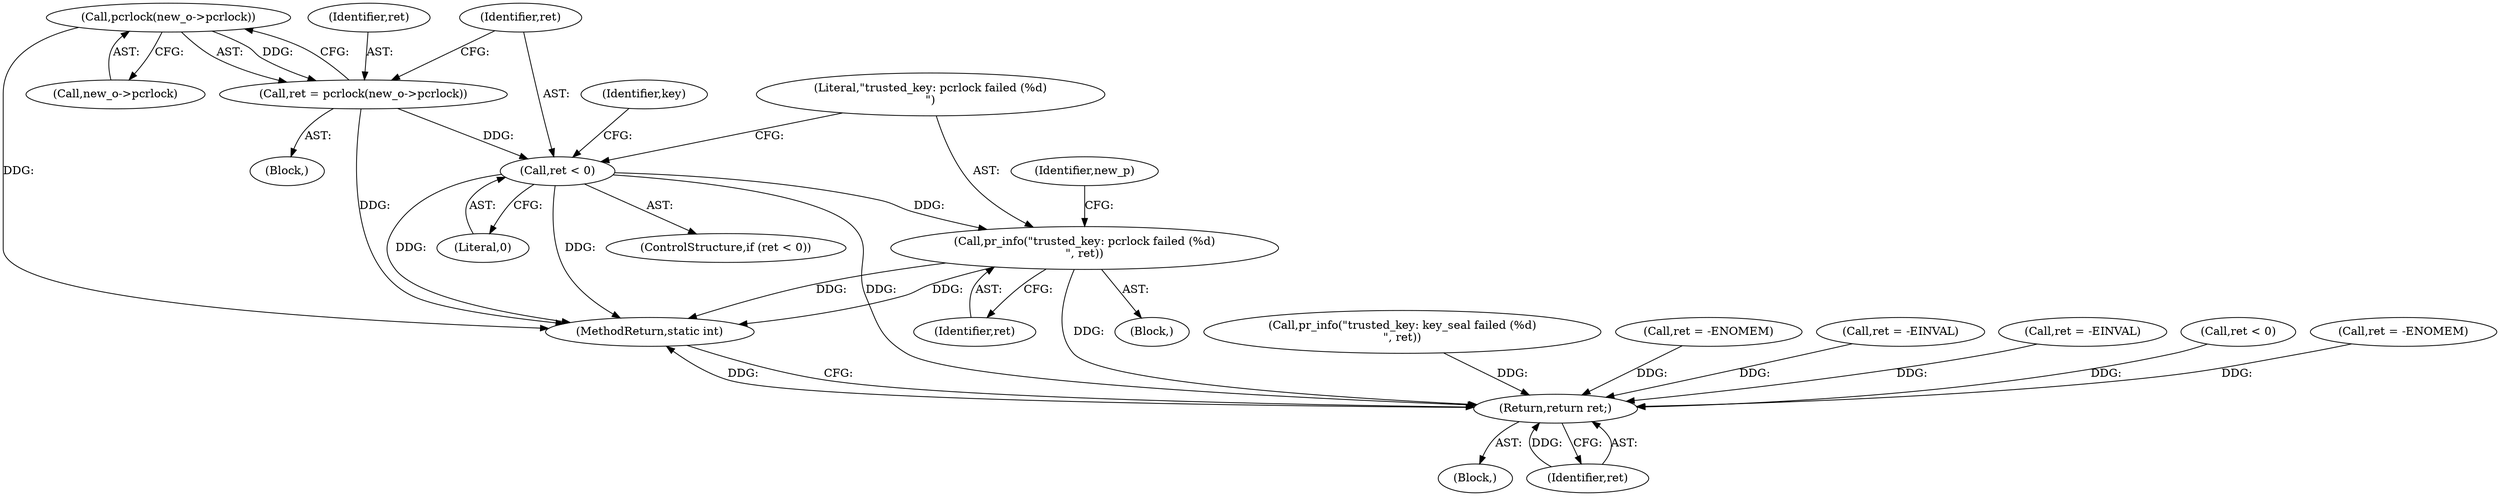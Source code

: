 digraph "0_linux_363b02dab09b3226f3bd1420dad9c72b79a42a76_16@pointer" {
"1000289" [label="(Call,pcrlock(new_o->pcrlock))"];
"1000287" [label="(Call,ret = pcrlock(new_o->pcrlock))"];
"1000294" [label="(Call,ret < 0)"];
"1000298" [label="(Call,pr_info(\"trusted_key: pcrlock failed (%d)\n\", ret))"];
"1000318" [label="(Return,return ret;)"];
"1000318" [label="(Return,return ret;)"];
"1000104" [label="(Block,)"];
"1000276" [label="(Call,pr_info(\"trusted_key: key_seal failed (%d)\n\", ret))"];
"1000294" [label="(Call,ret < 0)"];
"1000296" [label="(Literal,0)"];
"1000290" [label="(Call,new_o->pcrlock)"];
"1000305" [label="(Identifier,key)"];
"1000319" [label="(Identifier,ret)"];
"1000178" [label="(Call,ret = -ENOMEM)"];
"1000231" [label="(Call,ret = -EINVAL)"];
"1000218" [label="(Call,ret = -EINVAL)"];
"1000299" [label="(Literal,\"trusted_key: pcrlock failed (%d)\n\")"];
"1000298" [label="(Call,pr_info(\"trusted_key: pcrlock failed (%d)\n\", ret))"];
"1000286" [label="(Block,)"];
"1000320" [label="(MethodReturn,static int)"];
"1000302" [label="(Identifier,new_p)"];
"1000297" [label="(Block,)"];
"1000272" [label="(Call,ret < 0)"];
"1000191" [label="(Call,ret = -ENOMEM)"];
"1000300" [label="(Identifier,ret)"];
"1000287" [label="(Call,ret = pcrlock(new_o->pcrlock))"];
"1000295" [label="(Identifier,ret)"];
"1000293" [label="(ControlStructure,if (ret < 0))"];
"1000288" [label="(Identifier,ret)"];
"1000289" [label="(Call,pcrlock(new_o->pcrlock))"];
"1000289" -> "1000287"  [label="AST: "];
"1000289" -> "1000290"  [label="CFG: "];
"1000290" -> "1000289"  [label="AST: "];
"1000287" -> "1000289"  [label="CFG: "];
"1000289" -> "1000320"  [label="DDG: "];
"1000289" -> "1000287"  [label="DDG: "];
"1000287" -> "1000286"  [label="AST: "];
"1000288" -> "1000287"  [label="AST: "];
"1000295" -> "1000287"  [label="CFG: "];
"1000287" -> "1000320"  [label="DDG: "];
"1000287" -> "1000294"  [label="DDG: "];
"1000294" -> "1000293"  [label="AST: "];
"1000294" -> "1000296"  [label="CFG: "];
"1000295" -> "1000294"  [label="AST: "];
"1000296" -> "1000294"  [label="AST: "];
"1000299" -> "1000294"  [label="CFG: "];
"1000305" -> "1000294"  [label="CFG: "];
"1000294" -> "1000320"  [label="DDG: "];
"1000294" -> "1000320"  [label="DDG: "];
"1000294" -> "1000298"  [label="DDG: "];
"1000294" -> "1000318"  [label="DDG: "];
"1000298" -> "1000297"  [label="AST: "];
"1000298" -> "1000300"  [label="CFG: "];
"1000299" -> "1000298"  [label="AST: "];
"1000300" -> "1000298"  [label="AST: "];
"1000302" -> "1000298"  [label="CFG: "];
"1000298" -> "1000320"  [label="DDG: "];
"1000298" -> "1000320"  [label="DDG: "];
"1000298" -> "1000318"  [label="DDG: "];
"1000318" -> "1000104"  [label="AST: "];
"1000318" -> "1000319"  [label="CFG: "];
"1000319" -> "1000318"  [label="AST: "];
"1000320" -> "1000318"  [label="CFG: "];
"1000318" -> "1000320"  [label="DDG: "];
"1000319" -> "1000318"  [label="DDG: "];
"1000178" -> "1000318"  [label="DDG: "];
"1000218" -> "1000318"  [label="DDG: "];
"1000276" -> "1000318"  [label="DDG: "];
"1000191" -> "1000318"  [label="DDG: "];
"1000272" -> "1000318"  [label="DDG: "];
"1000231" -> "1000318"  [label="DDG: "];
}
